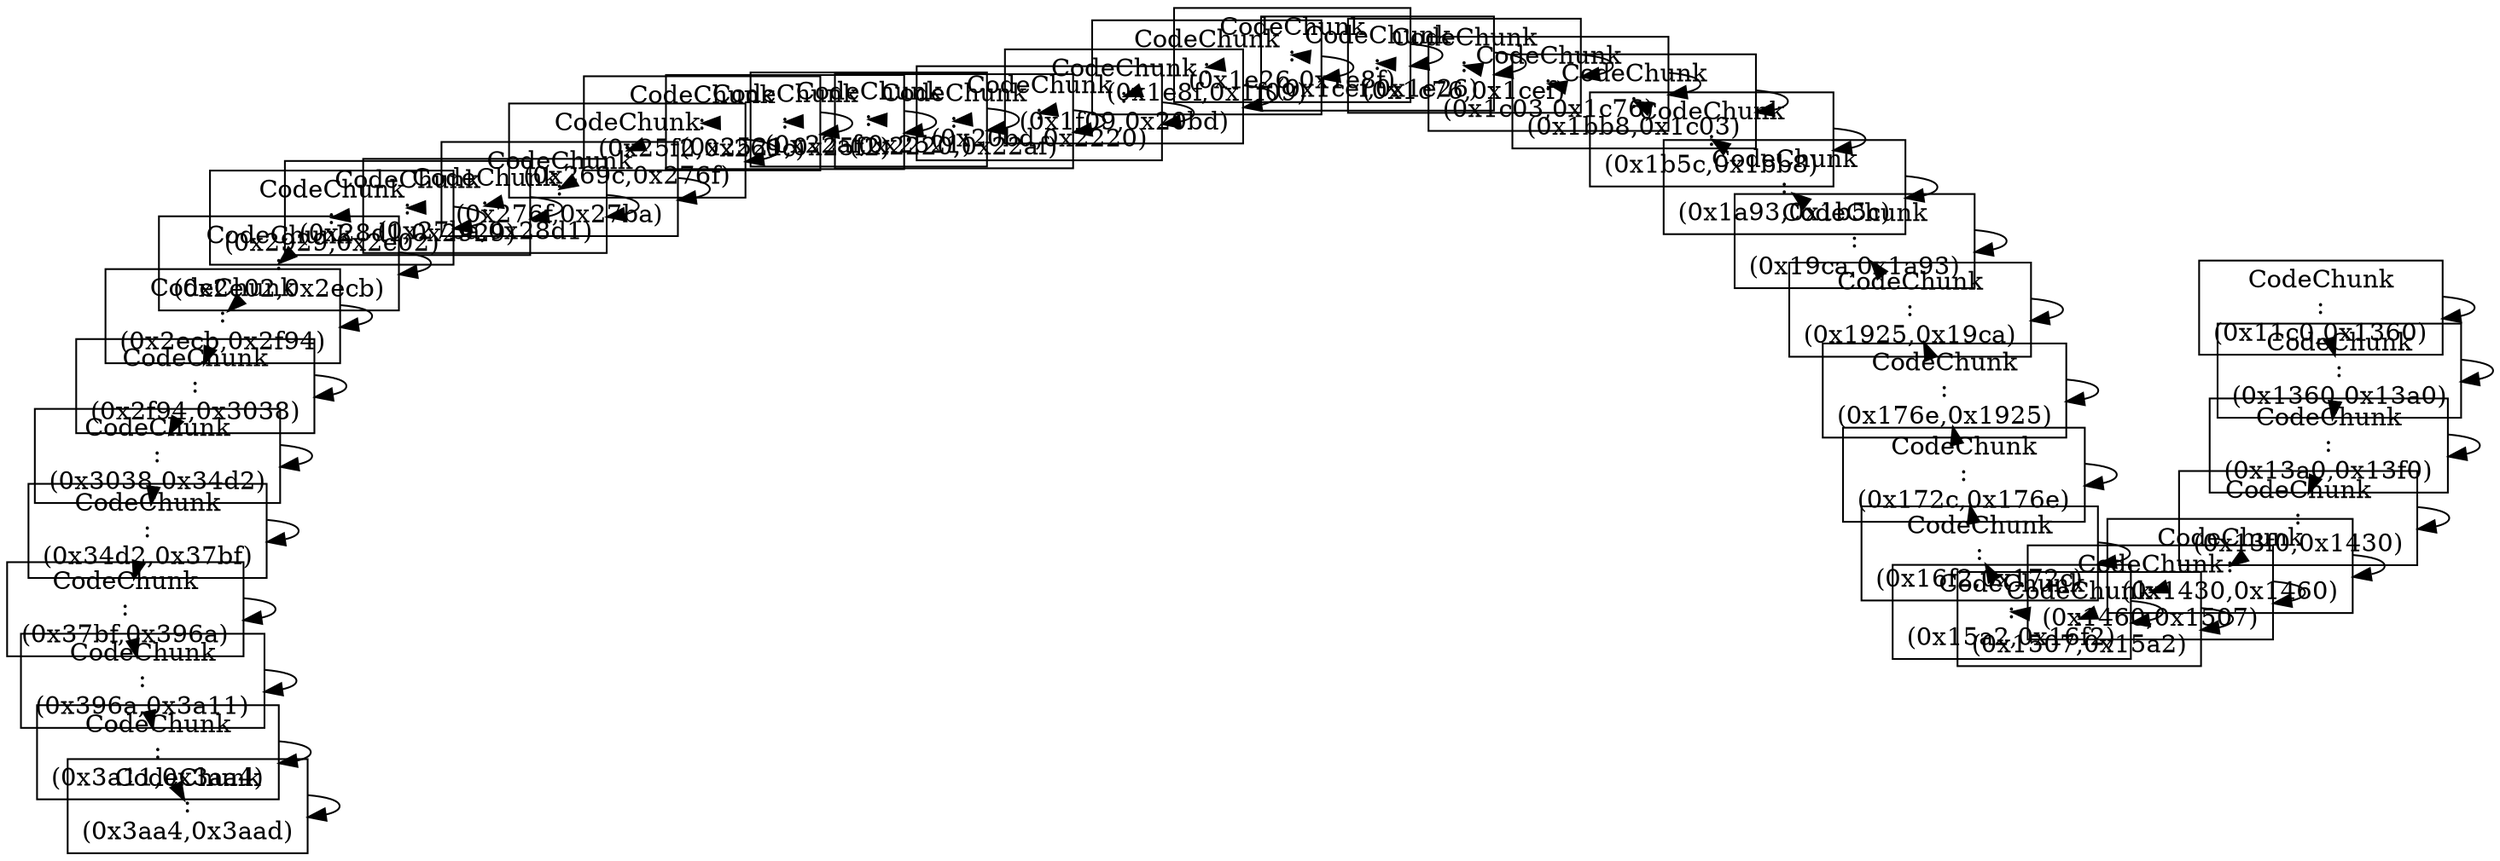 digraph MyDot {
  node [shape = record]
  rankdir = LB
  layout = sfdp
  "CodeChunk
:
(0x19ca,0x1a93)" -> "CodeChunk
:
(0x1a93,0x1b5c)"
  "CodeChunk
:
(0x27ba,0x28d1)" -> "CodeChunk
:
(0x28d1,0x2929)"
  "CodeChunk
:
(0x396a,0x3a11)" -> "CodeChunk
:
(0x3a11,0x3aa4)"
  "CodeChunk
:
(0x2220,0x22af)" -> "CodeChunk
:
(0x2220,0x22af)"
  "CodeChunk
:
(0x1cef,0x1e26)" -> "CodeChunk
:
(0x1e26,0x1e8f)"
  "CodeChunk
:
(0x1507,0x15a2)" -> "CodeChunk
:
(0x15a2,0x16f2)"
  "CodeChunk
:
(0x1507,0x15a2)" -> "CodeChunk
:
(0x1507,0x15a2)"
  "CodeChunk
:
(0x1430,0x1460)" -> "CodeChunk
:
(0x1430,0x1460)"
  "CodeChunk
:
(0x1c03,0x1c76)" -> "CodeChunk
:
(0x1c03,0x1c76)"
  "CodeChunk
:
(0x15a2,0x16f2)" -> "CodeChunk
:
(0x16f2,0x172c)"
  "CodeChunk
:
(0x2e02,0x2ecb)" -> "CodeChunk
:
(0x2ecb,0x2f94)"
  "CodeChunk
:
(0x1bb8,0x1c03)" -> "CodeChunk
:
(0x1c03,0x1c76)"
  "CodeChunk
:
(0x34d2,0x37bf)" -> "CodeChunk
:
(0x37bf,0x396a)"
  "CodeChunk
:
(0x22af,0x2521)" -> "CodeChunk
:
(0x2521,0x25f2)"
  "CodeChunk
:
(0x15a2,0x16f2)" -> "CodeChunk
:
(0x15a2,0x16f2)"
  "CodeChunk
:
(0x396a,0x3a11)" -> "CodeChunk
:
(0x396a,0x3a11)"
  "CodeChunk
:
(0x13a0,0x13f0)" -> "CodeChunk
:
(0x13a0,0x13f0)"
  "CodeChunk
:
(0x1925,0x19ca)" -> "CodeChunk
:
(0x19ca,0x1a93)"
  "CodeChunk
:
(0x34d2,0x37bf)" -> "CodeChunk
:
(0x34d2,0x37bf)"
  "CodeChunk
:
(0x2ecb,0x2f94)" -> "CodeChunk
:
(0x2ecb,0x2f94)"
  "CodeChunk
:
(0x2521,0x25f2)" -> "CodeChunk
:
(0x2521,0x25f2)"
  "CodeChunk
:
(0x1460,0x1507)" -> "CodeChunk
:
(0x1460,0x1507)"
  "CodeChunk
:
(0x1c76,0x1cef)" -> "CodeChunk
:
(0x1cef,0x1e26)"
  "CodeChunk
:
(0x16f2,0x172c)" -> "CodeChunk
:
(0x172c,0x176e)"
  "CodeChunk
:
(0x1a93,0x1b5c)" -> "CodeChunk
:
(0x1b5c,0x1bb8)"
  "CodeChunk
:
(0x11c0,0x1360)" -> "CodeChunk
:
(0x1360,0x13a0)"
  "CodeChunk
:
(0x3a11,0x3aa4)" -> "CodeChunk
:
(0x3a11,0x3aa4)"
  "CodeChunk
:
(0x1a93,0x1b5c)" -> "CodeChunk
:
(0x1a93,0x1b5c)"
  "CodeChunk
:
(0x172c,0x176e)" -> "CodeChunk
:
(0x172c,0x176e)"
  "CodeChunk
:
(0x1e8f,0x1f09)" -> "CodeChunk
:
(0x1e8f,0x1f09)"
  "CodeChunk
:
(0x1e8f,0x1f09)" -> "CodeChunk
:
(0x1f09,0x20bd)"
  "CodeChunk
:
(0x1c76,0x1cef)" -> "CodeChunk
:
(0x1c76,0x1cef)"
  "CodeChunk
:
(0x176e,0x1925)" -> "CodeChunk
:
(0x1925,0x19ca)"
  "CodeChunk
:
(0x22af,0x2521)" -> "CodeChunk
:
(0x22af,0x2521)"
  "CodeChunk
:
(0x3038,0x34d2)" -> "CodeChunk
:
(0x34d2,0x37bf)"
  "CodeChunk
:
(0x2e02,0x2ecb)" -> "CodeChunk
:
(0x2e02,0x2ecb)"
  "CodeChunk
:
(0x13a0,0x13f0)" -> "CodeChunk
:
(0x13f0,0x1430)"
  "CodeChunk
:
(0x1b5c,0x1bb8)" -> "CodeChunk
:
(0x1b5c,0x1bb8)"
  "CodeChunk
:
(0x2ecb,0x2f94)" -> "CodeChunk
:
(0x2f94,0x3038)"
  "CodeChunk
:
(0x2f94,0x3038)" -> "CodeChunk
:
(0x3038,0x34d2)"
  "CodeChunk
:
(0x27ba,0x28d1)" -> "CodeChunk
:
(0x27ba,0x28d1)"
  "CodeChunk
:
(0x276f,0x27ba)" -> "CodeChunk
:
(0x27ba,0x28d1)"
  "CodeChunk
:
(0x2929,0x2e02)" -> "CodeChunk
:
(0x2929,0x2e02)"
  "CodeChunk
:
(0x269c,0x276f)" -> "CodeChunk
:
(0x276f,0x27ba)"
  "CodeChunk
:
(0x1e26,0x1e8f)" -> "CodeChunk
:
(0x1e8f,0x1f09)"
  "CodeChunk
:
(0x2521,0x25f2)" -> "CodeChunk
:
(0x25f2,0x269c)"
  "CodeChunk
:
(0x3aa4,0x3aad)" -> "CodeChunk
:
(0x3aa4,0x3aad)"
  "CodeChunk
:
(0x1360,0x13a0)" -> "CodeChunk
:
(0x13a0,0x13f0)"
  "CodeChunk
:
(0x1360,0x13a0)" -> "CodeChunk
:
(0x1360,0x13a0)"
  "CodeChunk
:
(0x1430,0x1460)" -> "CodeChunk
:
(0x1460,0x1507)"
  "CodeChunk
:
(0x1e26,0x1e8f)" -> "CodeChunk
:
(0x1e26,0x1e8f)"
  "CodeChunk
:
(0x11c0,0x1360)" -> "CodeChunk
:
(0x11c0,0x1360)"
  "CodeChunk
:
(0x1bb8,0x1c03)" -> "CodeChunk
:
(0x1bb8,0x1c03)"
  "CodeChunk
:
(0x2220,0x22af)" -> "CodeChunk
:
(0x22af,0x2521)"
  "CodeChunk
:
(0x28d1,0x2929)" -> "CodeChunk
:
(0x28d1,0x2929)"
  "CodeChunk
:
(0x1925,0x19ca)" -> "CodeChunk
:
(0x1925,0x19ca)"
  "CodeChunk
:
(0x19ca,0x1a93)" -> "CodeChunk
:
(0x19ca,0x1a93)"
  "CodeChunk
:
(0x25f2,0x269c)" -> "CodeChunk
:
(0x25f2,0x269c)"
  "CodeChunk
:
(0x37bf,0x396a)" -> "CodeChunk
:
(0x37bf,0x396a)"
  "CodeChunk
:
(0x1cef,0x1e26)" -> "CodeChunk
:
(0x1cef,0x1e26)"
  "CodeChunk
:
(0x1f09,0x20bd)" -> "CodeChunk
:
(0x1f09,0x20bd)"
  "CodeChunk
:
(0x3038,0x34d2)" -> "CodeChunk
:
(0x3038,0x34d2)"
  "CodeChunk
:
(0x25f2,0x269c)" -> "CodeChunk
:
(0x269c,0x276f)"
  "CodeChunk
:
(0x1c03,0x1c76)" -> "CodeChunk
:
(0x1c76,0x1cef)"
  "CodeChunk
:
(0x3a11,0x3aa4)" -> "CodeChunk
:
(0x3aa4,0x3aad)"
  "CodeChunk
:
(0x16f2,0x172c)" -> "CodeChunk
:
(0x16f2,0x172c)"
  "CodeChunk
:
(0x13f0,0x1430)" -> "CodeChunk
:
(0x13f0,0x1430)"
  "CodeChunk
:
(0x172c,0x176e)" -> "CodeChunk
:
(0x176e,0x1925)"
  "CodeChunk
:
(0x1460,0x1507)" -> "CodeChunk
:
(0x1507,0x15a2)"
  "CodeChunk
:
(0x176e,0x1925)" -> "CodeChunk
:
(0x176e,0x1925)"
  "CodeChunk
:
(0x20bd,0x2220)" -> "CodeChunk
:
(0x2220,0x22af)"
  "CodeChunk
:
(0x1b5c,0x1bb8)" -> "CodeChunk
:
(0x1bb8,0x1c03)"
  "CodeChunk
:
(0x2f94,0x3038)" -> "CodeChunk
:
(0x2f94,0x3038)"
  "CodeChunk
:
(0x269c,0x276f)" -> "CodeChunk
:
(0x269c,0x276f)"
  "CodeChunk
:
(0x1f09,0x20bd)" -> "CodeChunk
:
(0x20bd,0x2220)"
  "CodeChunk
:
(0x37bf,0x396a)" -> "CodeChunk
:
(0x396a,0x3a11)"
  "CodeChunk
:
(0x20bd,0x2220)" -> "CodeChunk
:
(0x20bd,0x2220)"
  "CodeChunk
:
(0x13f0,0x1430)" -> "CodeChunk
:
(0x1430,0x1460)"
  "CodeChunk
:
(0x28d1,0x2929)" -> "CodeChunk
:
(0x2929,0x2e02)"
  "CodeChunk
:
(0x276f,0x27ba)" -> "CodeChunk
:
(0x276f,0x27ba)"
  "CodeChunk
:
(0x2929,0x2e02)" -> "CodeChunk
:
(0x2e02,0x2ecb)"
}